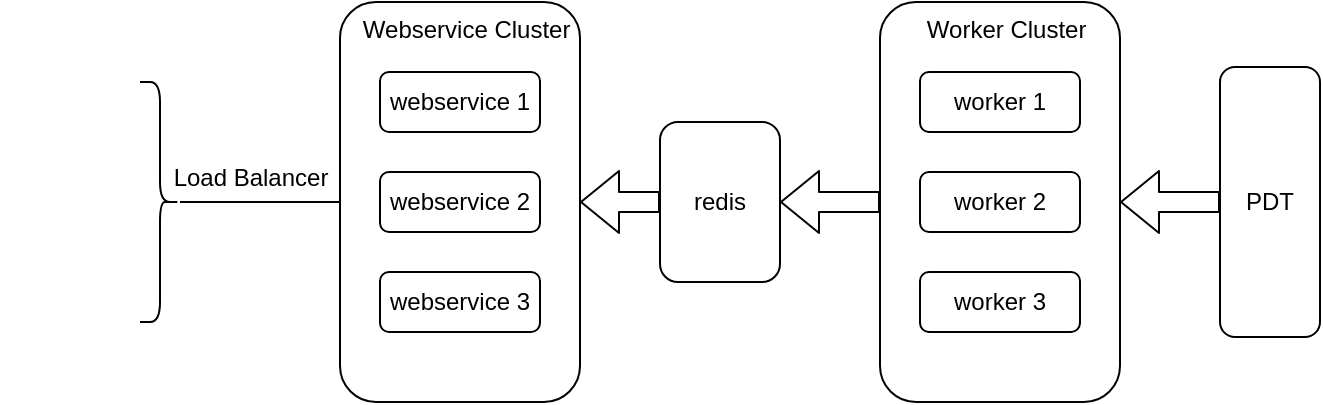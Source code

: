<mxfile version="14.6.13" type="github">
  <diagram id="kcFz9Mre2-xL6s3kG69r" name="第 1 页">
    <mxGraphModel dx="1422" dy="762" grid="1" gridSize="10" guides="1" tooltips="1" connect="1" arrows="1" fold="1" page="1" pageScale="1" pageWidth="827" pageHeight="1169" math="0" shadow="0">
      <root>
        <mxCell id="0" />
        <mxCell id="1" parent="0" />
        <mxCell id="JrNn_ZJyUyLCpYJvbUuc-1" value="redis" style="rounded=1;whiteSpace=wrap;html=1;" vertex="1" parent="1">
          <mxGeometry x="390" y="330" width="60" height="80" as="geometry" />
        </mxCell>
        <mxCell id="JrNn_ZJyUyLCpYJvbUuc-18" value="PDT" style="rounded=1;whiteSpace=wrap;html=1;" vertex="1" parent="1">
          <mxGeometry x="670" y="302.5" width="50" height="135" as="geometry" />
        </mxCell>
        <mxCell id="JrNn_ZJyUyLCpYJvbUuc-22" value="" style="shape=flexArrow;endArrow=classic;html=1;strokeColor=#000000;exitX=0;exitY=0.5;exitDx=0;exitDy=0;entryX=1;entryY=0.5;entryDx=0;entryDy=0;" edge="1" parent="1" source="JrNn_ZJyUyLCpYJvbUuc-18" target="JrNn_ZJyUyLCpYJvbUuc-26">
          <mxGeometry width="50" height="50" relative="1" as="geometry">
            <mxPoint x="730" y="365" as="sourcePoint" />
            <mxPoint x="620" y="365" as="targetPoint" />
          </mxGeometry>
        </mxCell>
        <mxCell id="JrNn_ZJyUyLCpYJvbUuc-24" value="" style="shape=flexArrow;endArrow=classic;html=1;strokeColor=#000000;exitX=0;exitY=0.5;exitDx=0;exitDy=0;entryX=1;entryY=0.5;entryDx=0;entryDy=0;" edge="1" parent="1" source="JrNn_ZJyUyLCpYJvbUuc-26" target="JrNn_ZJyUyLCpYJvbUuc-1">
          <mxGeometry width="50" height="50" relative="1" as="geometry">
            <mxPoint x="480" y="365" as="sourcePoint" />
            <mxPoint x="370" y="365" as="targetPoint" />
          </mxGeometry>
        </mxCell>
        <mxCell id="JrNn_ZJyUyLCpYJvbUuc-27" value="" style="group" vertex="1" connectable="0" parent="1">
          <mxGeometry x="500" y="270" width="120" height="200" as="geometry" />
        </mxCell>
        <mxCell id="JrNn_ZJyUyLCpYJvbUuc-26" value="&amp;nbsp; Worker Cluster" style="rounded=1;whiteSpace=wrap;html=1;align=center;verticalAlign=top;" vertex="1" parent="JrNn_ZJyUyLCpYJvbUuc-27">
          <mxGeometry width="120" height="200" as="geometry" />
        </mxCell>
        <mxCell id="JrNn_ZJyUyLCpYJvbUuc-2" value="worker 1" style="rounded=1;whiteSpace=wrap;html=1;" vertex="1" parent="JrNn_ZJyUyLCpYJvbUuc-27">
          <mxGeometry x="20" y="35" width="80" height="30" as="geometry" />
        </mxCell>
        <mxCell id="JrNn_ZJyUyLCpYJvbUuc-3" value="worker 2" style="rounded=1;whiteSpace=wrap;html=1;" vertex="1" parent="JrNn_ZJyUyLCpYJvbUuc-27">
          <mxGeometry x="20" y="85" width="80" height="30" as="geometry" />
        </mxCell>
        <mxCell id="JrNn_ZJyUyLCpYJvbUuc-4" value="worker 3" style="rounded=1;whiteSpace=wrap;html=1;" vertex="1" parent="JrNn_ZJyUyLCpYJvbUuc-27">
          <mxGeometry x="20" y="135" width="80" height="30" as="geometry" />
        </mxCell>
        <mxCell id="JrNn_ZJyUyLCpYJvbUuc-30" value="" style="shape=image;html=1;verticalAlign=top;verticalLabelPosition=bottom;labelBackgroundColor=#ffffff;imageAspect=0;aspect=fixed;image=https://cdn2.iconfinder.com/data/icons/essential-web-3/50/destop-computer-screen-website-personal-128.png;align=left;" vertex="1" parent="1">
          <mxGeometry x="60" y="282.5" width="50" height="50" as="geometry" />
        </mxCell>
        <mxCell id="JrNn_ZJyUyLCpYJvbUuc-32" value="" style="shape=image;html=1;verticalAlign=top;verticalLabelPosition=bottom;labelBackgroundColor=#ffffff;imageAspect=0;aspect=fixed;image=https://cdn2.iconfinder.com/data/icons/essential-web-3/50/destop-computer-screen-website-personal-128.png;align=left;" vertex="1" parent="1">
          <mxGeometry x="60" y="347.5" width="50" height="50" as="geometry" />
        </mxCell>
        <mxCell id="JrNn_ZJyUyLCpYJvbUuc-33" value="" style="shape=image;html=1;verticalAlign=top;verticalLabelPosition=bottom;labelBackgroundColor=#ffffff;imageAspect=0;aspect=fixed;image=https://cdn2.iconfinder.com/data/icons/essential-web-3/50/destop-computer-screen-website-personal-128.png;align=left;" vertex="1" parent="1">
          <mxGeometry x="60" y="407.5" width="50" height="50" as="geometry" />
        </mxCell>
        <mxCell id="JrNn_ZJyUyLCpYJvbUuc-35" value="" style="group" vertex="1" connectable="0" parent="1">
          <mxGeometry x="230" y="270" width="120" height="200" as="geometry" />
        </mxCell>
        <mxCell id="JrNn_ZJyUyLCpYJvbUuc-36" value="&amp;nbsp; Webservice Cluster" style="rounded=1;whiteSpace=wrap;html=1;align=center;verticalAlign=top;" vertex="1" parent="JrNn_ZJyUyLCpYJvbUuc-35">
          <mxGeometry width="120" height="200" as="geometry" />
        </mxCell>
        <mxCell id="JrNn_ZJyUyLCpYJvbUuc-37" value="webservice 1" style="rounded=1;whiteSpace=wrap;html=1;" vertex="1" parent="JrNn_ZJyUyLCpYJvbUuc-35">
          <mxGeometry x="20" y="35" width="80" height="30" as="geometry" />
        </mxCell>
        <mxCell id="JrNn_ZJyUyLCpYJvbUuc-38" value="webservice 2" style="rounded=1;whiteSpace=wrap;html=1;" vertex="1" parent="JrNn_ZJyUyLCpYJvbUuc-35">
          <mxGeometry x="20" y="85" width="80" height="30" as="geometry" />
        </mxCell>
        <mxCell id="JrNn_ZJyUyLCpYJvbUuc-39" value="webservice 3" style="rounded=1;whiteSpace=wrap;html=1;" vertex="1" parent="JrNn_ZJyUyLCpYJvbUuc-35">
          <mxGeometry x="20" y="135" width="80" height="30" as="geometry" />
        </mxCell>
        <mxCell id="JrNn_ZJyUyLCpYJvbUuc-40" value="" style="shape=flexArrow;endArrow=classic;html=1;strokeColor=#000000;exitX=0;exitY=0.5;exitDx=0;exitDy=0;entryX=1;entryY=0.5;entryDx=0;entryDy=0;" edge="1" parent="1" source="JrNn_ZJyUyLCpYJvbUuc-1" target="JrNn_ZJyUyLCpYJvbUuc-36">
          <mxGeometry width="50" height="50" relative="1" as="geometry">
            <mxPoint x="390" y="550" as="sourcePoint" />
            <mxPoint x="440" y="500" as="targetPoint" />
          </mxGeometry>
        </mxCell>
        <mxCell id="JrNn_ZJyUyLCpYJvbUuc-45" style="edgeStyle=none;rounded=0;orthogonalLoop=1;jettySize=auto;html=1;entryX=0;entryY=0.5;entryDx=0;entryDy=0;endArrow=none;endFill=0;strokeColor=#000000;" edge="1" parent="1" source="JrNn_ZJyUyLCpYJvbUuc-43" target="JrNn_ZJyUyLCpYJvbUuc-36">
          <mxGeometry relative="1" as="geometry" />
        </mxCell>
        <mxCell id="JrNn_ZJyUyLCpYJvbUuc-43" value="" style="shape=curlyBracket;whiteSpace=wrap;html=1;rounded=1;flipH=1;align=left;" vertex="1" parent="1">
          <mxGeometry x="130" y="310" width="20" height="120" as="geometry" />
        </mxCell>
        <mxCell id="JrNn_ZJyUyLCpYJvbUuc-46" value="Load Balancer" style="text;html=1;align=center;verticalAlign=middle;resizable=0;points=[];autosize=1;strokeColor=none;" vertex="1" parent="1">
          <mxGeometry x="140" y="347.5" width="90" height="20" as="geometry" />
        </mxCell>
      </root>
    </mxGraphModel>
  </diagram>
</mxfile>
